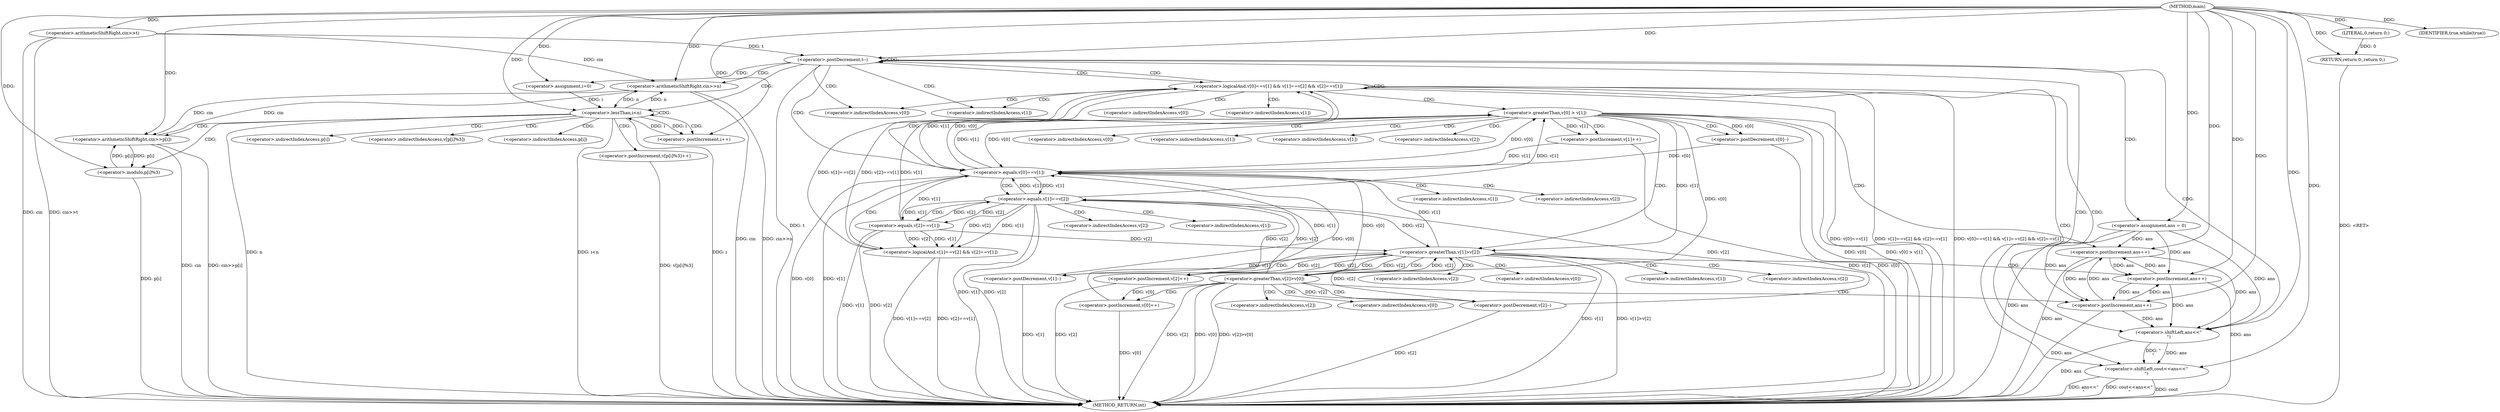 digraph "main" {  
"1000101" [label = "(METHOD,main)" ]
"1000239" [label = "(METHOD_RETURN,int)" ]
"1000104" [label = "(<operator>.arithmeticShiftRight,cin>>t)" ]
"1000237" [label = "(RETURN,return 0;,return 0;)" ]
"1000108" [label = "(<operator>.postDecrement,t--)" ]
"1000238" [label = "(LITERAL,0,return 0;)" ]
"1000112" [label = "(<operator>.arithmeticShiftRight,cin>>n)" ]
"1000142" [label = "(<operator>.assignment,ans = 0)" ]
"1000232" [label = "(<operator>.shiftLeft,cout<<ans<<\"\n\")" ]
"1000119" [label = "(<operator>.assignment,i=0)" ]
"1000122" [label = "(<operator>.lessThan,i<n)" ]
"1000125" [label = "(<operator>.postIncrement,i++)" ]
"1000146" [label = "(IDENTIFIER,true,while(true))" ]
"1000128" [label = "(<operator>.arithmeticShiftRight,cin>>p[i])" ]
"1000133" [label = "(<operator>.postIncrement,v[p[i]%3]++)" ]
"1000234" [label = "(<operator>.shiftLeft,ans<<\"\n\")" ]
"1000149" [label = "(<operator>.logicalAnd,v[0]==v[1] && v[1]==v[2] && v[2]==v[1])" ]
"1000174" [label = "(<operator>.greaterThan,v[0] > v[1])" ]
"1000182" [label = "(<operator>.postDecrement,v[0]--)" ]
"1000186" [label = "(<operator>.postIncrement,v[1]++)" ]
"1000190" [label = "(<operator>.postIncrement,ans++)" ]
"1000136" [label = "(<operator>.modulo,p[i]%3)" ]
"1000150" [label = "(<operator>.equals,v[0]==v[1])" ]
"1000157" [label = "(<operator>.logicalAnd,v[1]==v[2] && v[2]==v[1])" ]
"1000194" [label = "(<operator>.greaterThan,v[1]>v[2])" ]
"1000158" [label = "(<operator>.equals,v[1]==v[2])" ]
"1000165" [label = "(<operator>.equals,v[2]==v[1])" ]
"1000202" [label = "(<operator>.postDecrement,v[1]--)" ]
"1000206" [label = "(<operator>.postIncrement,v[2]++)" ]
"1000210" [label = "(<operator>.postIncrement,ans++)" ]
"1000214" [label = "(<operator>.greaterThan,v[2]>v[0])" ]
"1000222" [label = "(<operator>.postDecrement,v[2]--)" ]
"1000226" [label = "(<operator>.postIncrement,v[0]++)" ]
"1000230" [label = "(<operator>.postIncrement,ans++)" ]
"1000130" [label = "(<operator>.indirectIndexAccess,p[i])" ]
"1000134" [label = "(<operator>.indirectIndexAccess,v[p[i]%3])" ]
"1000175" [label = "(<operator>.indirectIndexAccess,v[0])" ]
"1000178" [label = "(<operator>.indirectIndexAccess,v[1])" ]
"1000137" [label = "(<operator>.indirectIndexAccess,p[i])" ]
"1000151" [label = "(<operator>.indirectIndexAccess,v[0])" ]
"1000154" [label = "(<operator>.indirectIndexAccess,v[1])" ]
"1000183" [label = "(<operator>.indirectIndexAccess,v[0])" ]
"1000187" [label = "(<operator>.indirectIndexAccess,v[1])" ]
"1000159" [label = "(<operator>.indirectIndexAccess,v[1])" ]
"1000162" [label = "(<operator>.indirectIndexAccess,v[2])" ]
"1000166" [label = "(<operator>.indirectIndexAccess,v[2])" ]
"1000169" [label = "(<operator>.indirectIndexAccess,v[1])" ]
"1000195" [label = "(<operator>.indirectIndexAccess,v[1])" ]
"1000198" [label = "(<operator>.indirectIndexAccess,v[2])" ]
"1000203" [label = "(<operator>.indirectIndexAccess,v[1])" ]
"1000207" [label = "(<operator>.indirectIndexAccess,v[2])" ]
"1000215" [label = "(<operator>.indirectIndexAccess,v[2])" ]
"1000218" [label = "(<operator>.indirectIndexAccess,v[0])" ]
"1000223" [label = "(<operator>.indirectIndexAccess,v[2])" ]
"1000227" [label = "(<operator>.indirectIndexAccess,v[0])" ]
  "1000104" -> "1000239"  [ label = "DDG: cin"] 
  "1000104" -> "1000239"  [ label = "DDG: cin>>t"] 
  "1000108" -> "1000239"  [ label = "DDG: t"] 
  "1000112" -> "1000239"  [ label = "DDG: cin"] 
  "1000112" -> "1000239"  [ label = "DDG: cin>>n"] 
  "1000122" -> "1000239"  [ label = "DDG: i"] 
  "1000122" -> "1000239"  [ label = "DDG: n"] 
  "1000122" -> "1000239"  [ label = "DDG: i<n"] 
  "1000142" -> "1000239"  [ label = "DDG: ans"] 
  "1000150" -> "1000239"  [ label = "DDG: v[0]"] 
  "1000150" -> "1000239"  [ label = "DDG: v[1]"] 
  "1000149" -> "1000239"  [ label = "DDG: v[0]==v[1]"] 
  "1000158" -> "1000239"  [ label = "DDG: v[1]"] 
  "1000158" -> "1000239"  [ label = "DDG: v[2]"] 
  "1000157" -> "1000239"  [ label = "DDG: v[1]==v[2]"] 
  "1000165" -> "1000239"  [ label = "DDG: v[2]"] 
  "1000165" -> "1000239"  [ label = "DDG: v[1]"] 
  "1000157" -> "1000239"  [ label = "DDG: v[2]==v[1]"] 
  "1000149" -> "1000239"  [ label = "DDG: v[1]==v[2] && v[2]==v[1]"] 
  "1000149" -> "1000239"  [ label = "DDG: v[0]==v[1] && v[1]==v[2] && v[2]==v[1]"] 
  "1000174" -> "1000239"  [ label = "DDG: v[0]"] 
  "1000174" -> "1000239"  [ label = "DDG: v[0] > v[1]"] 
  "1000194" -> "1000239"  [ label = "DDG: v[1]"] 
  "1000194" -> "1000239"  [ label = "DDG: v[1]>v[2]"] 
  "1000214" -> "1000239"  [ label = "DDG: v[2]"] 
  "1000214" -> "1000239"  [ label = "DDG: v[0]"] 
  "1000214" -> "1000239"  [ label = "DDG: v[2]>v[0]"] 
  "1000222" -> "1000239"  [ label = "DDG: v[2]"] 
  "1000226" -> "1000239"  [ label = "DDG: v[0]"] 
  "1000230" -> "1000239"  [ label = "DDG: ans"] 
  "1000202" -> "1000239"  [ label = "DDG: v[1]"] 
  "1000206" -> "1000239"  [ label = "DDG: v[2]"] 
  "1000210" -> "1000239"  [ label = "DDG: ans"] 
  "1000182" -> "1000239"  [ label = "DDG: v[0]"] 
  "1000186" -> "1000239"  [ label = "DDG: v[1]"] 
  "1000190" -> "1000239"  [ label = "DDG: ans"] 
  "1000234" -> "1000239"  [ label = "DDG: ans"] 
  "1000232" -> "1000239"  [ label = "DDG: ans<<\"\n\""] 
  "1000232" -> "1000239"  [ label = "DDG: cout<<ans<<\"\n\""] 
  "1000128" -> "1000239"  [ label = "DDG: cin"] 
  "1000128" -> "1000239"  [ label = "DDG: cin>>p[i]"] 
  "1000136" -> "1000239"  [ label = "DDG: p[i]"] 
  "1000133" -> "1000239"  [ label = "DDG: v[p[i]%3]"] 
  "1000237" -> "1000239"  [ label = "DDG: <RET>"] 
  "1000232" -> "1000239"  [ label = "DDG: cout"] 
  "1000238" -> "1000237"  [ label = "DDG: 0"] 
  "1000101" -> "1000237"  [ label = "DDG: "] 
  "1000101" -> "1000104"  [ label = "DDG: "] 
  "1000101" -> "1000238"  [ label = "DDG: "] 
  "1000104" -> "1000108"  [ label = "DDG: t"] 
  "1000101" -> "1000108"  [ label = "DDG: "] 
  "1000101" -> "1000142"  [ label = "DDG: "] 
  "1000104" -> "1000112"  [ label = "DDG: cin"] 
  "1000128" -> "1000112"  [ label = "DDG: cin"] 
  "1000101" -> "1000112"  [ label = "DDG: "] 
  "1000122" -> "1000112"  [ label = "DDG: n"] 
  "1000101" -> "1000119"  [ label = "DDG: "] 
  "1000101" -> "1000146"  [ label = "DDG: "] 
  "1000101" -> "1000232"  [ label = "DDG: "] 
  "1000234" -> "1000232"  [ label = "DDG: ans"] 
  "1000234" -> "1000232"  [ label = "DDG: \"\n\""] 
  "1000119" -> "1000122"  [ label = "DDG: i"] 
  "1000125" -> "1000122"  [ label = "DDG: i"] 
  "1000101" -> "1000122"  [ label = "DDG: "] 
  "1000112" -> "1000122"  [ label = "DDG: n"] 
  "1000122" -> "1000125"  [ label = "DDG: i"] 
  "1000101" -> "1000125"  [ label = "DDG: "] 
  "1000142" -> "1000234"  [ label = "DDG: ans"] 
  "1000230" -> "1000234"  [ label = "DDG: ans"] 
  "1000210" -> "1000234"  [ label = "DDG: ans"] 
  "1000190" -> "1000234"  [ label = "DDG: ans"] 
  "1000101" -> "1000234"  [ label = "DDG: "] 
  "1000112" -> "1000128"  [ label = "DDG: cin"] 
  "1000101" -> "1000128"  [ label = "DDG: "] 
  "1000136" -> "1000128"  [ label = "DDG: p[i]"] 
  "1000150" -> "1000149"  [ label = "DDG: v[1]"] 
  "1000150" -> "1000149"  [ label = "DDG: v[0]"] 
  "1000157" -> "1000149"  [ label = "DDG: v[2]==v[1]"] 
  "1000157" -> "1000149"  [ label = "DDG: v[1]==v[2]"] 
  "1000150" -> "1000174"  [ label = "DDG: v[0]"] 
  "1000150" -> "1000174"  [ label = "DDG: v[1]"] 
  "1000158" -> "1000174"  [ label = "DDG: v[1]"] 
  "1000165" -> "1000174"  [ label = "DDG: v[1]"] 
  "1000128" -> "1000136"  [ label = "DDG: p[i]"] 
  "1000101" -> "1000136"  [ label = "DDG: "] 
  "1000174" -> "1000150"  [ label = "DDG: v[0]"] 
  "1000214" -> "1000150"  [ label = "DDG: v[0]"] 
  "1000226" -> "1000150"  [ label = "DDG: v[0]"] 
  "1000182" -> "1000150"  [ label = "DDG: v[0]"] 
  "1000158" -> "1000150"  [ label = "DDG: v[1]"] 
  "1000165" -> "1000150"  [ label = "DDG: v[1]"] 
  "1000194" -> "1000150"  [ label = "DDG: v[1]"] 
  "1000202" -> "1000150"  [ label = "DDG: v[1]"] 
  "1000186" -> "1000150"  [ label = "DDG: v[1]"] 
  "1000158" -> "1000157"  [ label = "DDG: v[2]"] 
  "1000158" -> "1000157"  [ label = "DDG: v[1]"] 
  "1000165" -> "1000157"  [ label = "DDG: v[2]"] 
  "1000165" -> "1000157"  [ label = "DDG: v[1]"] 
  "1000174" -> "1000182"  [ label = "DDG: v[0]"] 
  "1000174" -> "1000186"  [ label = "DDG: v[1]"] 
  "1000142" -> "1000190"  [ label = "DDG: ans"] 
  "1000230" -> "1000190"  [ label = "DDG: ans"] 
  "1000210" -> "1000190"  [ label = "DDG: ans"] 
  "1000101" -> "1000190"  [ label = "DDG: "] 
  "1000150" -> "1000158"  [ label = "DDG: v[1]"] 
  "1000165" -> "1000158"  [ label = "DDG: v[2]"] 
  "1000214" -> "1000158"  [ label = "DDG: v[2]"] 
  "1000222" -> "1000158"  [ label = "DDG: v[2]"] 
  "1000206" -> "1000158"  [ label = "DDG: v[2]"] 
  "1000158" -> "1000165"  [ label = "DDG: v[2]"] 
  "1000158" -> "1000165"  [ label = "DDG: v[1]"] 
  "1000174" -> "1000194"  [ label = "DDG: v[1]"] 
  "1000158" -> "1000194"  [ label = "DDG: v[2]"] 
  "1000165" -> "1000194"  [ label = "DDG: v[2]"] 
  "1000214" -> "1000194"  [ label = "DDG: v[2]"] 
  "1000222" -> "1000194"  [ label = "DDG: v[2]"] 
  "1000206" -> "1000194"  [ label = "DDG: v[2]"] 
  "1000194" -> "1000202"  [ label = "DDG: v[1]"] 
  "1000194" -> "1000206"  [ label = "DDG: v[2]"] 
  "1000142" -> "1000210"  [ label = "DDG: ans"] 
  "1000230" -> "1000210"  [ label = "DDG: ans"] 
  "1000190" -> "1000210"  [ label = "DDG: ans"] 
  "1000101" -> "1000210"  [ label = "DDG: "] 
  "1000194" -> "1000214"  [ label = "DDG: v[2]"] 
  "1000174" -> "1000214"  [ label = "DDG: v[0]"] 
  "1000214" -> "1000222"  [ label = "DDG: v[2]"] 
  "1000214" -> "1000226"  [ label = "DDG: v[0]"] 
  "1000142" -> "1000230"  [ label = "DDG: ans"] 
  "1000210" -> "1000230"  [ label = "DDG: ans"] 
  "1000190" -> "1000230"  [ label = "DDG: ans"] 
  "1000101" -> "1000230"  [ label = "DDG: "] 
  "1000108" -> "1000142"  [ label = "CDG: "] 
  "1000108" -> "1000122"  [ label = "CDG: "] 
  "1000108" -> "1000112"  [ label = "CDG: "] 
  "1000108" -> "1000119"  [ label = "CDG: "] 
  "1000108" -> "1000150"  [ label = "CDG: "] 
  "1000108" -> "1000149"  [ label = "CDG: "] 
  "1000108" -> "1000154"  [ label = "CDG: "] 
  "1000108" -> "1000151"  [ label = "CDG: "] 
  "1000108" -> "1000232"  [ label = "CDG: "] 
  "1000108" -> "1000234"  [ label = "CDG: "] 
  "1000108" -> "1000108"  [ label = "CDG: "] 
  "1000122" -> "1000125"  [ label = "CDG: "] 
  "1000122" -> "1000128"  [ label = "CDG: "] 
  "1000122" -> "1000133"  [ label = "CDG: "] 
  "1000122" -> "1000122"  [ label = "CDG: "] 
  "1000122" -> "1000130"  [ label = "CDG: "] 
  "1000122" -> "1000136"  [ label = "CDG: "] 
  "1000122" -> "1000137"  [ label = "CDG: "] 
  "1000122" -> "1000134"  [ label = "CDG: "] 
  "1000149" -> "1000174"  [ label = "CDG: "] 
  "1000149" -> "1000175"  [ label = "CDG: "] 
  "1000149" -> "1000178"  [ label = "CDG: "] 
  "1000149" -> "1000150"  [ label = "CDG: "] 
  "1000149" -> "1000149"  [ label = "CDG: "] 
  "1000149" -> "1000154"  [ label = "CDG: "] 
  "1000149" -> "1000151"  [ label = "CDG: "] 
  "1000149" -> "1000232"  [ label = "CDG: "] 
  "1000149" -> "1000234"  [ label = "CDG: "] 
  "1000149" -> "1000108"  [ label = "CDG: "] 
  "1000174" -> "1000182"  [ label = "CDG: "] 
  "1000174" -> "1000183"  [ label = "CDG: "] 
  "1000174" -> "1000190"  [ label = "CDG: "] 
  "1000174" -> "1000194"  [ label = "CDG: "] 
  "1000174" -> "1000198"  [ label = "CDG: "] 
  "1000174" -> "1000187"  [ label = "CDG: "] 
  "1000174" -> "1000195"  [ label = "CDG: "] 
  "1000174" -> "1000186"  [ label = "CDG: "] 
  "1000150" -> "1000157"  [ label = "CDG: "] 
  "1000150" -> "1000159"  [ label = "CDG: "] 
  "1000150" -> "1000158"  [ label = "CDG: "] 
  "1000150" -> "1000162"  [ label = "CDG: "] 
  "1000158" -> "1000166"  [ label = "CDG: "] 
  "1000158" -> "1000165"  [ label = "CDG: "] 
  "1000158" -> "1000169"  [ label = "CDG: "] 
  "1000194" -> "1000210"  [ label = "CDG: "] 
  "1000194" -> "1000206"  [ label = "CDG: "] 
  "1000194" -> "1000214"  [ label = "CDG: "] 
  "1000194" -> "1000215"  [ label = "CDG: "] 
  "1000194" -> "1000207"  [ label = "CDG: "] 
  "1000194" -> "1000203"  [ label = "CDG: "] 
  "1000194" -> "1000218"  [ label = "CDG: "] 
  "1000194" -> "1000202"  [ label = "CDG: "] 
  "1000214" -> "1000227"  [ label = "CDG: "] 
  "1000214" -> "1000222"  [ label = "CDG: "] 
  "1000214" -> "1000226"  [ label = "CDG: "] 
  "1000214" -> "1000230"  [ label = "CDG: "] 
  "1000214" -> "1000223"  [ label = "CDG: "] 
}
